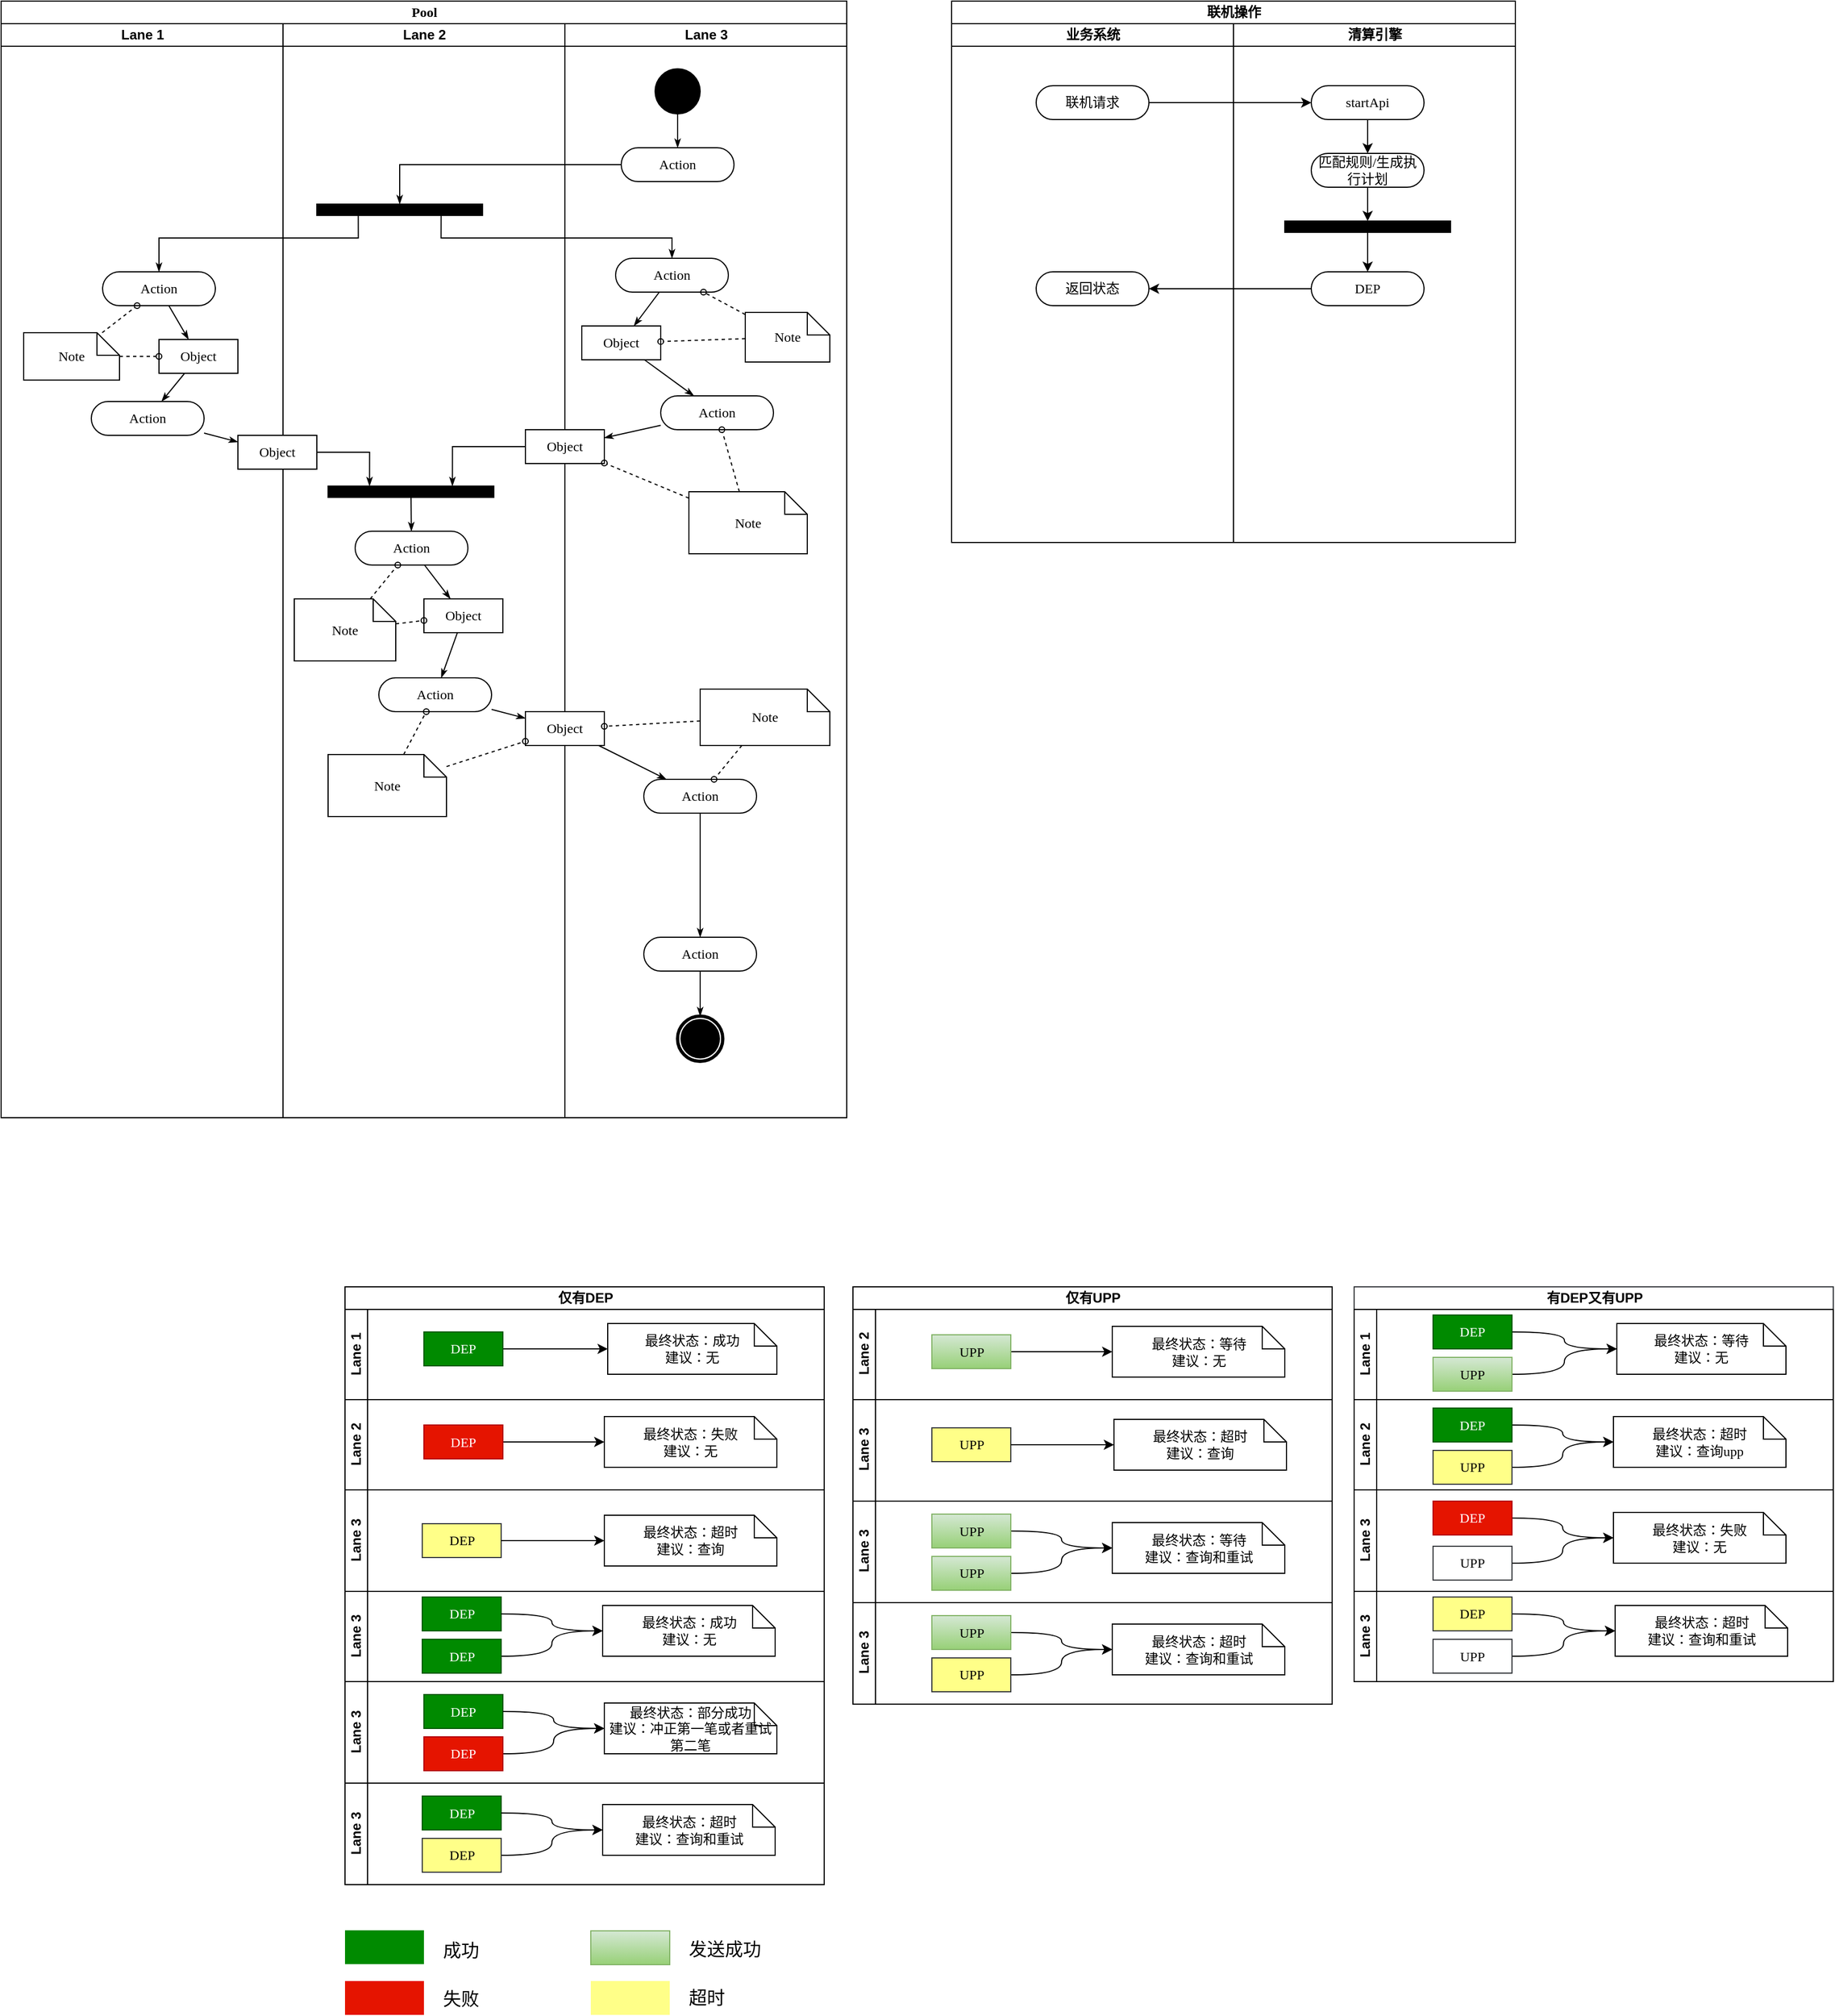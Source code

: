 <mxfile version="10.9.8" type="github"><diagram name="Page-1" id="0783ab3e-0a74-02c8-0abd-f7b4e66b4bec"><mxGraphModel dx="1421" dy="787" grid="1" gridSize="10" guides="1" tooltips="1" connect="1" arrows="1" fold="1" page="1" pageScale="1" pageWidth="850" pageHeight="1100" background="#ffffff" math="0" shadow="0"><root><mxCell id="0"/><mxCell id="1" parent="0"/><mxCell id="1c1d494c118603dd-1" value="Pool" style="swimlane;html=1;childLayout=stackLayout;startSize=20;rounded=0;shadow=0;comic=0;labelBackgroundColor=none;strokeColor=#000000;strokeWidth=1;fillColor=#ffffff;fontFamily=Verdana;fontSize=12;fontColor=#000000;align=center;" parent="1" vertex="1"><mxGeometry x="40" y="20" width="750" height="990" as="geometry"/></mxCell><mxCell id="1c1d494c118603dd-2" value="Lane 1" style="swimlane;html=1;startSize=20;" parent="1c1d494c118603dd-1" vertex="1"><mxGeometry y="20" width="250" height="970" as="geometry"/></mxCell><mxCell id="1c1d494c118603dd-34" style="edgeStyle=none;rounded=0;html=1;labelBackgroundColor=none;startArrow=none;startFill=0;startSize=5;endArrow=classicThin;endFill=1;endSize=5;jettySize=auto;orthogonalLoop=1;strokeColor=#000000;strokeWidth=1;fontFamily=Verdana;fontSize=12;fontColor=#000000;" parent="1c1d494c118603dd-2" source="1c1d494c118603dd-6" target="1c1d494c118603dd-10" edge="1"><mxGeometry relative="1" as="geometry"/></mxCell><mxCell id="1c1d494c118603dd-6" value="Action" style="rounded=1;whiteSpace=wrap;html=1;shadow=0;comic=0;labelBackgroundColor=none;strokeColor=#000000;strokeWidth=1;fillColor=#ffffff;fontFamily=Verdana;fontSize=12;fontColor=#000000;align=center;arcSize=50;" parent="1c1d494c118603dd-2" vertex="1"><mxGeometry x="90" y="220" width="100" height="30" as="geometry"/></mxCell><mxCell id="1c1d494c118603dd-7" value="Action" style="rounded=1;whiteSpace=wrap;html=1;shadow=0;comic=0;labelBackgroundColor=none;strokeColor=#000000;strokeWidth=1;fillColor=#ffffff;fontFamily=Verdana;fontSize=12;fontColor=#000000;align=center;arcSize=50;" parent="1c1d494c118603dd-2" vertex="1"><mxGeometry x="80" y="335" width="100" height="30" as="geometry"/></mxCell><mxCell id="1c1d494c118603dd-35" style="edgeStyle=none;rounded=0;html=1;labelBackgroundColor=none;startArrow=none;startFill=0;startSize=5;endArrow=classicThin;endFill=1;endSize=5;jettySize=auto;orthogonalLoop=1;strokeColor=#000000;strokeWidth=1;fontFamily=Verdana;fontSize=12;fontColor=#000000;" parent="1c1d494c118603dd-2" source="1c1d494c118603dd-10" target="1c1d494c118603dd-7" edge="1"><mxGeometry relative="1" as="geometry"/></mxCell><mxCell id="1c1d494c118603dd-10" value="Object" style="rounded=0;whiteSpace=wrap;html=1;shadow=0;comic=0;labelBackgroundColor=none;strokeColor=#000000;strokeWidth=1;fillColor=#ffffff;fontFamily=Verdana;fontSize=12;fontColor=#000000;align=center;arcSize=50;" parent="1c1d494c118603dd-2" vertex="1"><mxGeometry x="140" y="280" width="70" height="30" as="geometry"/></mxCell><mxCell id="1c1d494c118603dd-46" style="edgeStyle=none;rounded=0;html=1;labelBackgroundColor=none;startArrow=none;startFill=0;startSize=5;endArrow=oval;endFill=0;endSize=5;jettySize=auto;orthogonalLoop=1;strokeColor=#000000;strokeWidth=1;fontFamily=Verdana;fontSize=12;fontColor=#000000;dashed=1;" parent="1c1d494c118603dd-2" source="1c1d494c118603dd-21" target="1c1d494c118603dd-6" edge="1"><mxGeometry relative="1" as="geometry"/></mxCell><mxCell id="1c1d494c118603dd-47" style="edgeStyle=none;rounded=0;html=1;dashed=1;labelBackgroundColor=none;startArrow=none;startFill=0;startSize=5;endArrow=oval;endFill=0;endSize=5;jettySize=auto;orthogonalLoop=1;strokeColor=#000000;strokeWidth=1;fontFamily=Verdana;fontSize=12;fontColor=#000000;" parent="1c1d494c118603dd-2" source="1c1d494c118603dd-21" target="1c1d494c118603dd-10" edge="1"><mxGeometry relative="1" as="geometry"/></mxCell><mxCell id="1c1d494c118603dd-21" value="Note" style="shape=note;whiteSpace=wrap;html=1;rounded=0;shadow=0;comic=0;labelBackgroundColor=none;strokeColor=#000000;strokeWidth=1;fillColor=#ffffff;fontFamily=Verdana;fontSize=12;fontColor=#000000;align=center;size=20;" parent="1c1d494c118603dd-2" vertex="1"><mxGeometry x="20" y="274" width="85" height="42" as="geometry"/></mxCell><mxCell id="1c1d494c118603dd-3" value="Lane 2" style="swimlane;html=1;startSize=20;" parent="1c1d494c118603dd-1" vertex="1"><mxGeometry x="250" y="20" width="250" height="970" as="geometry"/></mxCell><mxCell id="60571a20871a0731-3" value="" style="whiteSpace=wrap;html=1;rounded=0;shadow=0;comic=0;labelBackgroundColor=none;strokeColor=#000000;strokeWidth=1;fillColor=#000000;fontFamily=Verdana;fontSize=12;fontColor=#000000;align=center;rotation=0;" parent="1c1d494c118603dd-3" vertex="1"><mxGeometry x="30" y="160" width="147" height="10" as="geometry"/></mxCell><mxCell id="1c1d494c118603dd-40" style="edgeStyle=none;rounded=0;html=1;labelBackgroundColor=none;startArrow=none;startFill=0;startSize=5;endArrow=classicThin;endFill=1;endSize=5;jettySize=auto;orthogonalLoop=1;strokeColor=#000000;strokeWidth=1;fontFamily=Verdana;fontSize=12;fontColor=#000000;" parent="1c1d494c118603dd-3" source="1c1d494c118603dd-11" target="1c1d494c118603dd-15" edge="1"><mxGeometry relative="1" as="geometry"/></mxCell><mxCell id="1c1d494c118603dd-11" value="Action" style="rounded=1;whiteSpace=wrap;html=1;shadow=0;comic=0;labelBackgroundColor=none;strokeColor=#000000;strokeWidth=1;fillColor=#ffffff;fontFamily=Verdana;fontSize=12;fontColor=#000000;align=center;arcSize=50;" parent="1c1d494c118603dd-3" vertex="1"><mxGeometry x="64" y="450" width="100" height="30" as="geometry"/></mxCell><mxCell id="1c1d494c118603dd-39" style="edgeStyle=none;rounded=0;html=1;labelBackgroundColor=none;startArrow=none;startFill=0;startSize=5;endArrow=classicThin;endFill=1;endSize=5;jettySize=auto;orthogonalLoop=1;strokeColor=#000000;strokeWidth=1;fontFamily=Verdana;fontSize=12;fontColor=#000000;" parent="1c1d494c118603dd-3" source="1c1d494c118603dd-12" target="1c1d494c118603dd-11" edge="1"><mxGeometry relative="1" as="geometry"/></mxCell><mxCell id="1c1d494c118603dd-12" value="" style="whiteSpace=wrap;html=1;rounded=0;shadow=0;comic=0;labelBackgroundColor=none;strokeColor=#000000;strokeWidth=1;fillColor=#000000;fontFamily=Verdana;fontSize=12;fontColor=#000000;align=center;rotation=0;" parent="1c1d494c118603dd-3" vertex="1"><mxGeometry x="40" y="410" width="147" height="10" as="geometry"/></mxCell><mxCell id="1c1d494c118603dd-32" style="edgeStyle=orthogonalEdgeStyle;rounded=0;html=1;entryX=0.25;entryY=0;labelBackgroundColor=none;startArrow=none;startFill=0;startSize=5;endArrow=classicThin;endFill=1;endSize=5;jettySize=auto;orthogonalLoop=1;strokeColor=#000000;strokeWidth=1;fontFamily=Verdana;fontSize=12;fontColor=#000000;" parent="1c1d494c118603dd-3" source="1c1d494c118603dd-14" target="1c1d494c118603dd-12" edge="1"><mxGeometry relative="1" as="geometry"/></mxCell><mxCell id="1c1d494c118603dd-14" value="Object" style="rounded=0;whiteSpace=wrap;html=1;shadow=0;comic=0;labelBackgroundColor=none;strokeColor=#000000;strokeWidth=1;fillColor=#ffffff;fontFamily=Verdana;fontSize=12;fontColor=#000000;align=center;arcSize=50;" parent="1c1d494c118603dd-3" vertex="1"><mxGeometry x="-40" y="365" width="70" height="30" as="geometry"/></mxCell><mxCell id="1c1d494c118603dd-41" style="edgeStyle=none;rounded=0;html=1;labelBackgroundColor=none;startArrow=none;startFill=0;startSize=5;endArrow=classicThin;endFill=1;endSize=5;jettySize=auto;orthogonalLoop=1;strokeColor=#000000;strokeWidth=1;fontFamily=Verdana;fontSize=12;fontColor=#000000;" parent="1c1d494c118603dd-3" source="1c1d494c118603dd-15" target="1c1d494c118603dd-16" edge="1"><mxGeometry relative="1" as="geometry"/></mxCell><mxCell id="1c1d494c118603dd-15" value="Object" style="rounded=0;whiteSpace=wrap;html=1;shadow=0;comic=0;labelBackgroundColor=none;strokeColor=#000000;strokeWidth=1;fillColor=#ffffff;fontFamily=Verdana;fontSize=12;fontColor=#000000;align=center;arcSize=50;" parent="1c1d494c118603dd-3" vertex="1"><mxGeometry x="125" y="510" width="70" height="30" as="geometry"/></mxCell><mxCell id="1c1d494c118603dd-16" value="Action" style="rounded=1;whiteSpace=wrap;html=1;shadow=0;comic=0;labelBackgroundColor=none;strokeColor=#000000;strokeWidth=1;fillColor=#ffffff;fontFamily=Verdana;fontSize=12;fontColor=#000000;align=center;arcSize=50;" parent="1c1d494c118603dd-3" vertex="1"><mxGeometry x="85" y="580" width="100" height="30" as="geometry"/></mxCell><mxCell id="1c1d494c118603dd-52" style="edgeStyle=none;rounded=0;html=1;dashed=1;labelBackgroundColor=none;startArrow=none;startFill=0;startSize=5;endArrow=oval;endFill=0;endSize=5;jettySize=auto;orthogonalLoop=1;strokeColor=#000000;strokeWidth=1;fontFamily=Verdana;fontSize=12;fontColor=#000000;" parent="1c1d494c118603dd-3" source="1c1d494c118603dd-23" target="1c1d494c118603dd-11" edge="1"><mxGeometry relative="1" as="geometry"/></mxCell><mxCell id="1c1d494c118603dd-53" style="edgeStyle=none;rounded=0;html=1;dashed=1;labelBackgroundColor=none;startArrow=none;startFill=0;startSize=5;endArrow=oval;endFill=0;endSize=5;jettySize=auto;orthogonalLoop=1;strokeColor=#000000;strokeWidth=1;fontFamily=Verdana;fontSize=12;fontColor=#000000;" parent="1c1d494c118603dd-3" source="1c1d494c118603dd-23" target="1c1d494c118603dd-15" edge="1"><mxGeometry relative="1" as="geometry"/></mxCell><mxCell id="1c1d494c118603dd-23" value="Note" style="shape=note;whiteSpace=wrap;html=1;rounded=0;shadow=0;comic=0;labelBackgroundColor=none;strokeColor=#000000;strokeWidth=1;fillColor=#ffffff;fontFamily=Verdana;fontSize=12;fontColor=#000000;align=center;size=20;" parent="1c1d494c118603dd-3" vertex="1"><mxGeometry x="10" y="510" width="90" height="55" as="geometry"/></mxCell><mxCell id="1c1d494c118603dd-54" style="edgeStyle=none;rounded=0;html=1;dashed=1;labelBackgroundColor=none;startArrow=none;startFill=0;startSize=5;endArrow=oval;endFill=0;endSize=5;jettySize=auto;orthogonalLoop=1;strokeColor=#000000;strokeWidth=1;fontFamily=Verdana;fontSize=12;fontColor=#000000;" parent="1c1d494c118603dd-3" source="1c1d494c118603dd-24" target="1c1d494c118603dd-16" edge="1"><mxGeometry relative="1" as="geometry"/></mxCell><mxCell id="1c1d494c118603dd-24" value="Note" style="shape=note;whiteSpace=wrap;html=1;rounded=0;shadow=0;comic=0;labelBackgroundColor=none;strokeColor=#000000;strokeWidth=1;fillColor=#ffffff;fontFamily=Verdana;fontSize=12;fontColor=#000000;align=center;size=20;" parent="1c1d494c118603dd-3" vertex="1"><mxGeometry x="40" y="648" width="105" height="55" as="geometry"/></mxCell><mxCell id="1c1d494c118603dd-4" value="Lane 3" style="swimlane;html=1;startSize=20;" parent="1c1d494c118603dd-1" vertex="1"><mxGeometry x="500" y="20" width="250" height="970" as="geometry"/></mxCell><mxCell id="1c1d494c118603dd-27" style="edgeStyle=orthogonalEdgeStyle;rounded=0;html=1;labelBackgroundColor=none;startArrow=none;startFill=0;startSize=5;endArrow=classicThin;endFill=1;endSize=5;jettySize=auto;orthogonalLoop=1;strokeColor=#000000;strokeWidth=1;fontFamily=Verdana;fontSize=12;fontColor=#000000;" parent="1c1d494c118603dd-4" source="60571a20871a0731-4" target="60571a20871a0731-8" edge="1"><mxGeometry relative="1" as="geometry"/></mxCell><mxCell id="60571a20871a0731-4" value="" style="ellipse;whiteSpace=wrap;html=1;rounded=0;shadow=0;comic=0;labelBackgroundColor=none;strokeColor=#000000;strokeWidth=1;fillColor=#000000;fontFamily=Verdana;fontSize=12;fontColor=#000000;align=center;" parent="1c1d494c118603dd-4" vertex="1"><mxGeometry x="80" y="40" width="40" height="40" as="geometry"/></mxCell><mxCell id="60571a20871a0731-8" value="Action" style="rounded=1;whiteSpace=wrap;html=1;shadow=0;comic=0;labelBackgroundColor=none;strokeColor=#000000;strokeWidth=1;fillColor=#ffffff;fontFamily=Verdana;fontSize=12;fontColor=#000000;align=center;arcSize=50;" parent="1c1d494c118603dd-4" vertex="1"><mxGeometry x="50" y="110" width="100" height="30" as="geometry"/></mxCell><mxCell id="1c1d494c118603dd-33" style="rounded=0;html=1;labelBackgroundColor=none;startArrow=none;startFill=0;startSize=5;endArrow=classicThin;endFill=1;endSize=5;jettySize=auto;orthogonalLoop=1;strokeColor=#000000;strokeWidth=1;fontFamily=Verdana;fontSize=12;fontColor=#000000;" parent="1c1d494c118603dd-4" source="1c1d494c118603dd-5" target="1c1d494c118603dd-9" edge="1"><mxGeometry relative="1" as="geometry"/></mxCell><mxCell id="1c1d494c118603dd-5" value="Action" style="rounded=1;whiteSpace=wrap;html=1;shadow=0;comic=0;labelBackgroundColor=none;strokeColor=#000000;strokeWidth=1;fillColor=#ffffff;fontFamily=Verdana;fontSize=12;fontColor=#000000;align=center;arcSize=50;" parent="1c1d494c118603dd-4" vertex="1"><mxGeometry x="45" y="208" width="100" height="30" as="geometry"/></mxCell><mxCell id="1c1d494c118603dd-38" style="edgeStyle=none;rounded=0;html=1;labelBackgroundColor=none;startArrow=none;startFill=0;startSize=5;endArrow=classicThin;endFill=1;endSize=5;jettySize=auto;orthogonalLoop=1;strokeColor=#000000;strokeWidth=1;fontFamily=Verdana;fontSize=12;fontColor=#000000;" parent="1c1d494c118603dd-4" source="1c1d494c118603dd-8" target="1c1d494c118603dd-13" edge="1"><mxGeometry relative="1" as="geometry"/></mxCell><mxCell id="1c1d494c118603dd-8" value="Action" style="rounded=1;whiteSpace=wrap;html=1;shadow=0;comic=0;labelBackgroundColor=none;strokeColor=#000000;strokeWidth=1;fillColor=#ffffff;fontFamily=Verdana;fontSize=12;fontColor=#000000;align=center;arcSize=50;" parent="1c1d494c118603dd-4" vertex="1"><mxGeometry x="85" y="330" width="100" height="30" as="geometry"/></mxCell><mxCell id="1c1d494c118603dd-37" style="edgeStyle=none;rounded=0;html=1;labelBackgroundColor=none;startArrow=none;startFill=0;startSize=5;endArrow=classicThin;endFill=1;endSize=5;jettySize=auto;orthogonalLoop=1;strokeColor=#000000;strokeWidth=1;fontFamily=Verdana;fontSize=12;fontColor=#000000;" parent="1c1d494c118603dd-4" source="1c1d494c118603dd-9" target="1c1d494c118603dd-8" edge="1"><mxGeometry relative="1" as="geometry"/></mxCell><mxCell id="1c1d494c118603dd-9" value="Object" style="rounded=0;whiteSpace=wrap;html=1;shadow=0;comic=0;labelBackgroundColor=none;strokeColor=#000000;strokeWidth=1;fillColor=#ffffff;fontFamily=Verdana;fontSize=12;fontColor=#000000;align=center;arcSize=50;" parent="1c1d494c118603dd-4" vertex="1"><mxGeometry x="15" y="268" width="70" height="30" as="geometry"/></mxCell><mxCell id="1c1d494c118603dd-13" value="Object" style="rounded=0;whiteSpace=wrap;html=1;shadow=0;comic=0;labelBackgroundColor=none;strokeColor=#000000;strokeWidth=1;fillColor=#ffffff;fontFamily=Verdana;fontSize=12;fontColor=#000000;align=center;arcSize=50;" parent="1c1d494c118603dd-4" vertex="1"><mxGeometry x="-35" y="360" width="70" height="30" as="geometry"/></mxCell><mxCell id="1c1d494c118603dd-43" style="edgeStyle=none;rounded=0;html=1;labelBackgroundColor=none;startArrow=none;startFill=0;startSize=5;endArrow=classicThin;endFill=1;endSize=5;jettySize=auto;orthogonalLoop=1;strokeColor=#000000;strokeWidth=1;fontFamily=Verdana;fontSize=12;fontColor=#000000;" parent="1c1d494c118603dd-4" source="1c1d494c118603dd-17" target="1c1d494c118603dd-18" edge="1"><mxGeometry relative="1" as="geometry"/></mxCell><mxCell id="1c1d494c118603dd-17" value="Object" style="rounded=0;whiteSpace=wrap;html=1;shadow=0;comic=0;labelBackgroundColor=none;strokeColor=#000000;strokeWidth=1;fillColor=#ffffff;fontFamily=Verdana;fontSize=12;fontColor=#000000;align=center;arcSize=50;" parent="1c1d494c118603dd-4" vertex="1"><mxGeometry x="-35" y="610" width="70" height="30" as="geometry"/></mxCell><mxCell id="1c1d494c118603dd-44" style="edgeStyle=none;rounded=0;html=1;labelBackgroundColor=none;startArrow=none;startFill=0;startSize=5;endArrow=classicThin;endFill=1;endSize=5;jettySize=auto;orthogonalLoop=1;strokeColor=#000000;strokeWidth=1;fontFamily=Verdana;fontSize=12;fontColor=#000000;" parent="1c1d494c118603dd-4" source="1c1d494c118603dd-18" target="1c1d494c118603dd-19" edge="1"><mxGeometry relative="1" as="geometry"/></mxCell><mxCell id="1c1d494c118603dd-18" value="Action" style="rounded=1;whiteSpace=wrap;html=1;shadow=0;comic=0;labelBackgroundColor=none;strokeColor=#000000;strokeWidth=1;fillColor=#ffffff;fontFamily=Verdana;fontSize=12;fontColor=#000000;align=center;arcSize=50;" parent="1c1d494c118603dd-4" vertex="1"><mxGeometry x="70" y="670" width="100" height="30" as="geometry"/></mxCell><mxCell id="1c1d494c118603dd-45" style="edgeStyle=none;rounded=0;html=1;labelBackgroundColor=none;startArrow=none;startFill=0;startSize=5;endArrow=classicThin;endFill=1;endSize=5;jettySize=auto;orthogonalLoop=1;strokeColor=#000000;strokeWidth=1;fontFamily=Verdana;fontSize=12;fontColor=#000000;" parent="1c1d494c118603dd-4" source="1c1d494c118603dd-19" target="60571a20871a0731-5" edge="1"><mxGeometry relative="1" as="geometry"/></mxCell><mxCell id="1c1d494c118603dd-19" value="Action" style="rounded=1;whiteSpace=wrap;html=1;shadow=0;comic=0;labelBackgroundColor=none;strokeColor=#000000;strokeWidth=1;fillColor=#ffffff;fontFamily=Verdana;fontSize=12;fontColor=#000000;align=center;arcSize=50;" parent="1c1d494c118603dd-4" vertex="1"><mxGeometry x="70" y="810" width="100" height="30" as="geometry"/></mxCell><mxCell id="60571a20871a0731-5" value="" style="shape=mxgraph.bpmn.shape;html=1;verticalLabelPosition=bottom;labelBackgroundColor=#ffffff;verticalAlign=top;perimeter=ellipsePerimeter;outline=end;symbol=terminate;rounded=0;shadow=0;comic=0;strokeColor=#000000;strokeWidth=1;fillColor=#ffffff;fontFamily=Verdana;fontSize=12;fontColor=#000000;align=center;" parent="1c1d494c118603dd-4" vertex="1"><mxGeometry x="100" y="880" width="40" height="40" as="geometry"/></mxCell><mxCell id="1c1d494c118603dd-48" style="edgeStyle=none;rounded=0;html=1;dashed=1;labelBackgroundColor=none;startArrow=none;startFill=0;startSize=5;endArrow=oval;endFill=0;endSize=5;jettySize=auto;orthogonalLoop=1;strokeColor=#000000;strokeWidth=1;fontFamily=Verdana;fontSize=12;fontColor=#000000;" parent="1c1d494c118603dd-4" source="1c1d494c118603dd-20" target="1c1d494c118603dd-5" edge="1"><mxGeometry relative="1" as="geometry"/></mxCell><mxCell id="1c1d494c118603dd-49" style="edgeStyle=none;rounded=0;html=1;dashed=1;labelBackgroundColor=none;startArrow=none;startFill=0;startSize=5;endArrow=oval;endFill=0;endSize=5;jettySize=auto;orthogonalLoop=1;strokeColor=#000000;strokeWidth=1;fontFamily=Verdana;fontSize=12;fontColor=#000000;" parent="1c1d494c118603dd-4" source="1c1d494c118603dd-20" target="1c1d494c118603dd-9" edge="1"><mxGeometry relative="1" as="geometry"/></mxCell><mxCell id="1c1d494c118603dd-20" value="Note" style="shape=note;whiteSpace=wrap;html=1;rounded=0;shadow=0;comic=0;labelBackgroundColor=none;strokeColor=#000000;strokeWidth=1;fillColor=#ffffff;fontFamily=Verdana;fontSize=12;fontColor=#000000;align=center;size=20;" parent="1c1d494c118603dd-4" vertex="1"><mxGeometry x="160" y="256" width="75" height="44" as="geometry"/></mxCell><mxCell id="1c1d494c118603dd-50" style="edgeStyle=none;rounded=0;html=1;dashed=1;labelBackgroundColor=none;startArrow=none;startFill=0;startSize=5;endArrow=oval;endFill=0;endSize=5;jettySize=auto;orthogonalLoop=1;strokeColor=#000000;strokeWidth=1;fontFamily=Verdana;fontSize=12;fontColor=#000000;" parent="1c1d494c118603dd-4" source="1c1d494c118603dd-22" target="1c1d494c118603dd-8" edge="1"><mxGeometry relative="1" as="geometry"/></mxCell><mxCell id="1c1d494c118603dd-51" style="edgeStyle=none;rounded=0;html=1;dashed=1;labelBackgroundColor=none;startArrow=none;startFill=0;startSize=5;endArrow=oval;endFill=0;endSize=5;jettySize=auto;orthogonalLoop=1;strokeColor=#000000;strokeWidth=1;fontFamily=Verdana;fontSize=12;fontColor=#000000;" parent="1c1d494c118603dd-4" source="1c1d494c118603dd-22" target="1c1d494c118603dd-13" edge="1"><mxGeometry relative="1" as="geometry"/></mxCell><mxCell id="1c1d494c118603dd-22" value="Note" style="shape=note;whiteSpace=wrap;html=1;rounded=0;shadow=0;comic=0;labelBackgroundColor=none;strokeColor=#000000;strokeWidth=1;fillColor=#ffffff;fontFamily=Verdana;fontSize=12;fontColor=#000000;align=center;size=20;" parent="1c1d494c118603dd-4" vertex="1"><mxGeometry x="110" y="415" width="105" height="55" as="geometry"/></mxCell><mxCell id="1c1d494c118603dd-56" style="edgeStyle=none;rounded=0;html=1;dashed=1;labelBackgroundColor=none;startArrow=none;startFill=0;startSize=5;endArrow=oval;endFill=0;endSize=5;jettySize=auto;orthogonalLoop=1;strokeColor=#000000;strokeWidth=1;fontFamily=Verdana;fontSize=12;fontColor=#000000;" parent="1c1d494c118603dd-4" source="1c1d494c118603dd-25" target="1c1d494c118603dd-18" edge="1"><mxGeometry relative="1" as="geometry"/></mxCell><mxCell id="1c1d494c118603dd-57" style="edgeStyle=none;rounded=0;html=1;dashed=1;labelBackgroundColor=none;startArrow=none;startFill=0;startSize=5;endArrow=oval;endFill=0;endSize=5;jettySize=auto;orthogonalLoop=1;strokeColor=#000000;strokeWidth=1;fontFamily=Verdana;fontSize=12;fontColor=#000000;" parent="1c1d494c118603dd-4" source="1c1d494c118603dd-25" target="1c1d494c118603dd-17" edge="1"><mxGeometry relative="1" as="geometry"/></mxCell><mxCell id="1c1d494c118603dd-25" value="Note" style="shape=note;whiteSpace=wrap;html=1;rounded=0;shadow=0;comic=0;labelBackgroundColor=none;strokeColor=#000000;strokeWidth=1;fillColor=#ffffff;fontFamily=Verdana;fontSize=12;fontColor=#000000;align=center;size=20;" parent="1c1d494c118603dd-4" vertex="1"><mxGeometry x="120" y="590" width="115" height="50" as="geometry"/></mxCell><mxCell id="1c1d494c118603dd-28" style="edgeStyle=orthogonalEdgeStyle;rounded=0;html=1;entryX=0.5;entryY=0;labelBackgroundColor=none;startArrow=none;startFill=0;startSize=5;endArrow=classicThin;endFill=1;endSize=5;jettySize=auto;orthogonalLoop=1;strokeColor=#000000;strokeWidth=1;fontFamily=Verdana;fontSize=12;fontColor=#000000;" parent="1c1d494c118603dd-1" source="60571a20871a0731-8" target="60571a20871a0731-3" edge="1"><mxGeometry relative="1" as="geometry"><Array as="points"><mxPoint x="354" y="145"/></Array></mxGeometry></mxCell><mxCell id="1c1d494c118603dd-29" style="edgeStyle=orthogonalEdgeStyle;rounded=0;html=1;exitX=0.75;exitY=1;labelBackgroundColor=none;startArrow=none;startFill=0;startSize=5;endArrow=classicThin;endFill=1;endSize=5;jettySize=auto;orthogonalLoop=1;strokeColor=#000000;strokeWidth=1;fontFamily=Verdana;fontSize=12;fontColor=#000000;" parent="1c1d494c118603dd-1" source="60571a20871a0731-3" target="1c1d494c118603dd-5" edge="1"><mxGeometry relative="1" as="geometry"><Array as="points"><mxPoint x="390" y="210"/><mxPoint x="595" y="210"/></Array></mxGeometry></mxCell><mxCell id="1c1d494c118603dd-30" style="edgeStyle=orthogonalEdgeStyle;rounded=0;html=1;exitX=0.25;exitY=1;entryX=0.5;entryY=0;labelBackgroundColor=none;startArrow=none;startFill=0;startSize=5;endArrow=classicThin;endFill=1;endSize=5;jettySize=auto;orthogonalLoop=1;strokeColor=#000000;strokeWidth=1;fontFamily=Verdana;fontSize=12;fontColor=#000000;" parent="1c1d494c118603dd-1" source="60571a20871a0731-3" target="1c1d494c118603dd-6" edge="1"><mxGeometry relative="1" as="geometry"><Array as="points"><mxPoint x="317" y="210"/><mxPoint x="140" y="210"/></Array></mxGeometry></mxCell><mxCell id="1c1d494c118603dd-31" style="edgeStyle=orthogonalEdgeStyle;rounded=0;html=1;entryX=0.75;entryY=0;labelBackgroundColor=none;startArrow=none;startFill=0;startSize=5;endArrow=classicThin;endFill=1;endSize=5;jettySize=auto;orthogonalLoop=1;strokeColor=#000000;strokeWidth=1;fontFamily=Verdana;fontSize=12;fontColor=#000000;" parent="1c1d494c118603dd-1" source="1c1d494c118603dd-13" target="1c1d494c118603dd-12" edge="1"><mxGeometry relative="1" as="geometry"/></mxCell><mxCell id="1c1d494c118603dd-36" style="edgeStyle=none;rounded=0;html=1;labelBackgroundColor=none;startArrow=none;startFill=0;startSize=5;endArrow=classicThin;endFill=1;endSize=5;jettySize=auto;orthogonalLoop=1;strokeColor=#000000;strokeWidth=1;fontFamily=Verdana;fontSize=12;fontColor=#000000;" parent="1c1d494c118603dd-1" source="1c1d494c118603dd-7" target="1c1d494c118603dd-14" edge="1"><mxGeometry relative="1" as="geometry"/></mxCell><mxCell id="1c1d494c118603dd-42" style="edgeStyle=none;rounded=0;html=1;labelBackgroundColor=none;startArrow=none;startFill=0;startSize=5;endArrow=classicThin;endFill=1;endSize=5;jettySize=auto;orthogonalLoop=1;strokeColor=#000000;strokeWidth=1;fontFamily=Verdana;fontSize=12;fontColor=#000000;" parent="1c1d494c118603dd-1" source="1c1d494c118603dd-16" target="1c1d494c118603dd-17" edge="1"><mxGeometry relative="1" as="geometry"/></mxCell><mxCell id="1c1d494c118603dd-55" style="edgeStyle=none;rounded=0;html=1;dashed=1;labelBackgroundColor=none;startArrow=none;startFill=0;startSize=5;endArrow=oval;endFill=0;endSize=5;jettySize=auto;orthogonalLoop=1;strokeColor=#000000;strokeWidth=1;fontFamily=Verdana;fontSize=12;fontColor=#000000;" parent="1c1d494c118603dd-1" source="1c1d494c118603dd-24" target="1c1d494c118603dd-17" edge="1"><mxGeometry relative="1" as="geometry"/></mxCell><mxCell id="Xp84N5VSveZQH5gxmQ9e-115" value="联机操作" style="swimlane;html=1;childLayout=stackLayout;resizeParent=1;resizeParentMax=0;startSize=20;strokeColor=#000000;fillColor=none;fontColor=#000000;align=center;" vertex="1" parent="1"><mxGeometry x="883" y="20" width="500" height="480" as="geometry"/></mxCell><mxCell id="Xp84N5VSveZQH5gxmQ9e-116" value="业务系统" style="swimlane;html=1;startSize=20;" vertex="1" parent="Xp84N5VSveZQH5gxmQ9e-115"><mxGeometry y="20" width="250" height="460" as="geometry"/></mxCell><mxCell id="Xp84N5VSveZQH5gxmQ9e-128" value="联机请求" style="rounded=1;whiteSpace=wrap;html=1;shadow=0;comic=0;labelBackgroundColor=none;strokeColor=#000000;strokeWidth=1;fillColor=#ffffff;fontFamily=Verdana;fontSize=12;fontColor=#000000;align=center;arcSize=50;" vertex="1" parent="Xp84N5VSveZQH5gxmQ9e-116"><mxGeometry x="75" y="55" width="100" height="30" as="geometry"/></mxCell><mxCell id="Xp84N5VSveZQH5gxmQ9e-132" value="返回状态" style="rounded=1;whiteSpace=wrap;html=1;shadow=0;comic=0;labelBackgroundColor=none;strokeColor=#000000;strokeWidth=1;fillColor=#ffffff;fontFamily=Verdana;fontSize=12;fontColor=#000000;align=center;arcSize=50;" vertex="1" parent="Xp84N5VSveZQH5gxmQ9e-116"><mxGeometry x="75" y="220" width="100" height="30" as="geometry"/></mxCell><mxCell id="Xp84N5VSveZQH5gxmQ9e-117" value="清算引擎" style="swimlane;html=1;startSize=20;" vertex="1" parent="Xp84N5VSveZQH5gxmQ9e-115"><mxGeometry x="250" y="20" width="250" height="460" as="geometry"/></mxCell><mxCell id="Xp84N5VSveZQH5gxmQ9e-119" style="edgeStyle=orthogonalEdgeStyle;rounded=0;orthogonalLoop=1;jettySize=auto;html=1;fontColor=#66B2FF;" edge="1" source="Xp84N5VSveZQH5gxmQ9e-120" target="Xp84N5VSveZQH5gxmQ9e-125" parent="Xp84N5VSveZQH5gxmQ9e-117"><mxGeometry relative="1" as="geometry"/></mxCell><mxCell id="Xp84N5VSveZQH5gxmQ9e-120" value="匹配规则/生成执行计划" style="rounded=1;whiteSpace=wrap;html=1;shadow=0;comic=0;labelBackgroundColor=none;strokeColor=#000000;strokeWidth=1;fillColor=#ffffff;fontFamily=Verdana;fontSize=12;fontColor=#000000;align=center;arcSize=50;" vertex="1" parent="Xp84N5VSveZQH5gxmQ9e-117"><mxGeometry x="69" y="115" width="100" height="30" as="geometry"/></mxCell><mxCell id="Xp84N5VSveZQH5gxmQ9e-121" style="edgeStyle=orthogonalEdgeStyle;rounded=0;orthogonalLoop=1;jettySize=auto;html=1;fontColor=#66B2FF;" edge="1" source="Xp84N5VSveZQH5gxmQ9e-122" target="Xp84N5VSveZQH5gxmQ9e-120" parent="Xp84N5VSveZQH5gxmQ9e-117"><mxGeometry relative="1" as="geometry"/></mxCell><mxCell id="Xp84N5VSveZQH5gxmQ9e-122" value="startApi" style="rounded=1;whiteSpace=wrap;html=1;shadow=0;comic=0;labelBackgroundColor=none;strokeColor=#000000;strokeWidth=1;fillColor=#ffffff;fontFamily=Verdana;fontSize=12;fontColor=#000000;align=center;arcSize=50;" vertex="1" parent="Xp84N5VSveZQH5gxmQ9e-117"><mxGeometry x="69" y="55" width="100" height="30" as="geometry"/></mxCell><mxCell id="Xp84N5VSveZQH5gxmQ9e-130" style="edgeStyle=orthogonalEdgeStyle;rounded=0;orthogonalLoop=1;jettySize=auto;html=1;entryX=0.5;entryY=0;entryDx=0;entryDy=0;fontColor=#66B2FF;" edge="1" parent="Xp84N5VSveZQH5gxmQ9e-117" source="Xp84N5VSveZQH5gxmQ9e-125" target="Xp84N5VSveZQH5gxmQ9e-126"><mxGeometry relative="1" as="geometry"/></mxCell><mxCell id="Xp84N5VSveZQH5gxmQ9e-125" value="" style="whiteSpace=wrap;html=1;rounded=0;shadow=0;comic=0;labelBackgroundColor=none;strokeColor=#000000;strokeWidth=1;fillColor=#000000;fontFamily=Verdana;fontSize=12;fontColor=#000000;align=center;rotation=0;" vertex="1" parent="Xp84N5VSveZQH5gxmQ9e-117"><mxGeometry x="45.5" y="175" width="147" height="10" as="geometry"/></mxCell><mxCell id="Xp84N5VSveZQH5gxmQ9e-126" value="DEP" style="rounded=1;whiteSpace=wrap;html=1;shadow=0;comic=0;labelBackgroundColor=none;strokeColor=#000000;strokeWidth=1;fillColor=#ffffff;fontFamily=Verdana;fontSize=12;fontColor=#000000;align=center;arcSize=50;" vertex="1" parent="Xp84N5VSveZQH5gxmQ9e-117"><mxGeometry x="69" y="220" width="100" height="30" as="geometry"/></mxCell><mxCell id="Xp84N5VSveZQH5gxmQ9e-129" style="edgeStyle=orthogonalEdgeStyle;rounded=0;orthogonalLoop=1;jettySize=auto;html=1;fontColor=#66B2FF;" edge="1" parent="Xp84N5VSveZQH5gxmQ9e-115" source="Xp84N5VSveZQH5gxmQ9e-128" target="Xp84N5VSveZQH5gxmQ9e-122"><mxGeometry relative="1" as="geometry"/></mxCell><mxCell id="Xp84N5VSveZQH5gxmQ9e-133" style="edgeStyle=orthogonalEdgeStyle;rounded=0;orthogonalLoop=1;jettySize=auto;html=1;entryX=1;entryY=0.5;entryDx=0;entryDy=0;fontColor=#66B2FF;" edge="1" parent="Xp84N5VSveZQH5gxmQ9e-115" source="Xp84N5VSveZQH5gxmQ9e-126" target="Xp84N5VSveZQH5gxmQ9e-132"><mxGeometry relative="1" as="geometry"/></mxCell><mxCell id="Xp84N5VSveZQH5gxmQ9e-150" value="仅有DEP" style="swimlane;html=1;childLayout=stackLayout;resizeParent=1;resizeParentMax=0;horizontal=1;startSize=20;horizontalStack=0;strokeColor=#000000;fillColor=none;fontColor=#000000;align=center;" vertex="1" parent="1"><mxGeometry x="345" y="1160" width="425" height="530" as="geometry"/></mxCell><mxCell id="Xp84N5VSveZQH5gxmQ9e-151" value="Lane 1" style="swimlane;html=1;startSize=20;horizontal=0;" vertex="1" parent="Xp84N5VSveZQH5gxmQ9e-150"><mxGeometry y="20" width="425" height="80" as="geometry"/></mxCell><mxCell id="Xp84N5VSveZQH5gxmQ9e-155" style="edgeStyle=orthogonalEdgeStyle;curved=1;orthogonalLoop=1;jettySize=auto;html=1;fontColor=#000000;" edge="1" parent="Xp84N5VSveZQH5gxmQ9e-151" source="Xp84N5VSveZQH5gxmQ9e-154" target="1c1d494c118603dd-26"><mxGeometry relative="1" as="geometry"/></mxCell><mxCell id="Xp84N5VSveZQH5gxmQ9e-154" value="DEP" style="rounded=0;whiteSpace=wrap;html=1;shadow=0;comic=0;labelBackgroundColor=none;strokeColor=#005700;strokeWidth=1;fillColor=#008a00;fontFamily=Verdana;fontSize=12;fontColor=#ffffff;align=center;arcSize=50;" vertex="1" parent="Xp84N5VSveZQH5gxmQ9e-151"><mxGeometry x="70" y="20" width="70" height="30" as="geometry"/></mxCell><mxCell id="1c1d494c118603dd-26" value="最终状态：成功&lt;br&gt;建议：无" style="shape=note;whiteSpace=wrap;html=1;rounded=0;shadow=0;comic=0;labelBackgroundColor=none;strokeColor=#000000;strokeWidth=1;fillColor=#ffffff;fontFamily=Verdana;fontSize=12;fontColor=#000000;align=center;size=20;" parent="Xp84N5VSveZQH5gxmQ9e-151" vertex="1"><mxGeometry x="233" y="12.5" width="150" height="45" as="geometry"/></mxCell><mxCell id="Xp84N5VSveZQH5gxmQ9e-152" value="Lane 2" style="swimlane;html=1;startSize=20;horizontal=0;" vertex="1" parent="Xp84N5VSveZQH5gxmQ9e-150"><mxGeometry y="100" width="425" height="80" as="geometry"/></mxCell><mxCell id="Xp84N5VSveZQH5gxmQ9e-161" style="edgeStyle=orthogonalEdgeStyle;curved=1;orthogonalLoop=1;jettySize=auto;html=1;entryX=0;entryY=0.5;entryDx=0;entryDy=0;entryPerimeter=0;fontColor=#000000;" edge="1" parent="Xp84N5VSveZQH5gxmQ9e-152" source="Xp84N5VSveZQH5gxmQ9e-157" target="Xp84N5VSveZQH5gxmQ9e-158"><mxGeometry relative="1" as="geometry"/></mxCell><mxCell id="Xp84N5VSveZQH5gxmQ9e-157" value="DEP" style="rounded=0;whiteSpace=wrap;html=1;shadow=0;comic=0;labelBackgroundColor=none;strokeColor=#B20000;strokeWidth=1;fillColor=#e51400;fontFamily=Verdana;fontSize=12;fontColor=#ffffff;align=center;arcSize=50;" vertex="1" parent="Xp84N5VSveZQH5gxmQ9e-152"><mxGeometry x="70" y="22.5" width="70" height="30" as="geometry"/></mxCell><mxCell id="Xp84N5VSveZQH5gxmQ9e-158" value="最终状态：失败&lt;br&gt;建议：无" style="shape=note;whiteSpace=wrap;html=1;rounded=0;shadow=0;comic=0;labelBackgroundColor=none;strokeColor=#000000;strokeWidth=1;fillColor=#ffffff;fontFamily=Verdana;fontSize=12;fontColor=#000000;align=center;size=20;" vertex="1" parent="Xp84N5VSveZQH5gxmQ9e-152"><mxGeometry x="230" y="15" width="153" height="45" as="geometry"/></mxCell><mxCell id="Xp84N5VSveZQH5gxmQ9e-153" value="Lane 3" style="swimlane;html=1;startSize=20;horizontal=0;" vertex="1" parent="Xp84N5VSveZQH5gxmQ9e-150"><mxGeometry y="180" width="425" height="90" as="geometry"/></mxCell><mxCell id="Xp84N5VSveZQH5gxmQ9e-167" value="DEP" style="rounded=0;whiteSpace=wrap;html=1;shadow=0;comic=0;labelBackgroundColor=none;strokeColor=#36393d;strokeWidth=1;fillColor=#ffff88;fontFamily=Verdana;fontSize=12;align=center;arcSize=50;" vertex="1" parent="Xp84N5VSveZQH5gxmQ9e-153"><mxGeometry x="68.5" y="30" width="70" height="30" as="geometry"/></mxCell><mxCell id="Xp84N5VSveZQH5gxmQ9e-168" value="最终状态：超时&lt;br&gt;建议：查询" style="shape=note;whiteSpace=wrap;html=1;rounded=0;shadow=0;comic=0;labelBackgroundColor=none;strokeColor=#000000;strokeWidth=1;fillColor=#ffffff;fontFamily=Verdana;fontSize=12;fontColor=#000000;align=center;size=20;" vertex="1" parent="Xp84N5VSveZQH5gxmQ9e-153"><mxGeometry x="230" y="22.5" width="153" height="45" as="geometry"/></mxCell><mxCell id="Xp84N5VSveZQH5gxmQ9e-166" style="edgeStyle=orthogonalEdgeStyle;curved=1;orthogonalLoop=1;jettySize=auto;html=1;entryX=0;entryY=0.5;entryDx=0;entryDy=0;entryPerimeter=0;fontColor=#000000;" edge="1" parent="Xp84N5VSveZQH5gxmQ9e-153" source="Xp84N5VSveZQH5gxmQ9e-167" target="Xp84N5VSveZQH5gxmQ9e-168"><mxGeometry relative="1" as="geometry"/></mxCell><mxCell id="Xp84N5VSveZQH5gxmQ9e-165" value="Lane 3" style="swimlane;html=1;startSize=20;horizontal=0;" vertex="1" parent="Xp84N5VSveZQH5gxmQ9e-150"><mxGeometry y="270" width="425" height="80" as="geometry"/></mxCell><mxCell id="Xp84N5VSveZQH5gxmQ9e-306" value="DEP" style="rounded=0;whiteSpace=wrap;html=1;shadow=0;comic=0;labelBackgroundColor=none;strokeColor=#005700;strokeWidth=1;fillColor=#008a00;fontFamily=Verdana;fontSize=12;align=center;arcSize=50;fontColor=#ffffff;" vertex="1" parent="Xp84N5VSveZQH5gxmQ9e-165"><mxGeometry x="68.5" y="5" width="70" height="30" as="geometry"/></mxCell><mxCell id="Xp84N5VSveZQH5gxmQ9e-307" value="最终状态：成功&lt;br&gt;建议：无" style="shape=note;whiteSpace=wrap;html=1;rounded=0;shadow=0;comic=0;labelBackgroundColor=none;strokeColor=#000000;strokeWidth=1;fillColor=#ffffff;fontFamily=Verdana;fontSize=12;fontColor=#000000;align=center;size=20;" vertex="1" parent="Xp84N5VSveZQH5gxmQ9e-165"><mxGeometry x="228.5" y="12.5" width="153" height="45" as="geometry"/></mxCell><mxCell id="Xp84N5VSveZQH5gxmQ9e-305" style="edgeStyle=orthogonalEdgeStyle;curved=1;orthogonalLoop=1;jettySize=auto;html=1;entryX=0;entryY=0.5;entryDx=0;entryDy=0;entryPerimeter=0;fontColor=#000000;" edge="1" parent="Xp84N5VSveZQH5gxmQ9e-165" source="Xp84N5VSveZQH5gxmQ9e-306" target="Xp84N5VSveZQH5gxmQ9e-307"><mxGeometry relative="1" as="geometry"/></mxCell><mxCell id="Xp84N5VSveZQH5gxmQ9e-308" style="edgeStyle=orthogonalEdgeStyle;curved=1;orthogonalLoop=1;jettySize=auto;html=1;fontColor=#000000;" edge="1" parent="Xp84N5VSveZQH5gxmQ9e-165" source="Xp84N5VSveZQH5gxmQ9e-309" target="Xp84N5VSveZQH5gxmQ9e-307"><mxGeometry relative="1" as="geometry"/></mxCell><mxCell id="Xp84N5VSveZQH5gxmQ9e-309" value="DEP" style="rounded=0;whiteSpace=wrap;html=1;shadow=0;comic=0;labelBackgroundColor=none;strokeColor=#005700;strokeWidth=1;fillColor=#008a00;fontFamily=Verdana;fontSize=12;align=center;arcSize=50;fontColor=#ffffff;" vertex="1" parent="Xp84N5VSveZQH5gxmQ9e-165"><mxGeometry x="68.5" y="42.5" width="70" height="30" as="geometry"/></mxCell><mxCell id="Xp84N5VSveZQH5gxmQ9e-171" value="Lane 3" style="swimlane;html=1;startSize=20;horizontal=0;" vertex="1" parent="Xp84N5VSveZQH5gxmQ9e-150"><mxGeometry y="350" width="425" height="90" as="geometry"/></mxCell><mxCell id="Xp84N5VSveZQH5gxmQ9e-156" value="DEP" style="rounded=0;whiteSpace=wrap;html=1;shadow=0;comic=0;labelBackgroundColor=none;strokeColor=#005700;strokeWidth=1;fillColor=#008a00;fontFamily=Verdana;fontSize=12;fontColor=#ffffff;align=center;arcSize=50;" vertex="1" parent="Xp84N5VSveZQH5gxmQ9e-171"><mxGeometry x="70" y="11.5" width="70" height="30" as="geometry"/></mxCell><mxCell id="Xp84N5VSveZQH5gxmQ9e-160" value="最终状态：部分成功&lt;br&gt;建议：冲正第一笔或者重试第二笔" style="shape=note;whiteSpace=wrap;html=1;rounded=0;shadow=0;comic=0;labelBackgroundColor=none;strokeColor=#000000;strokeWidth=1;fillColor=#ffffff;fontFamily=Verdana;fontSize=12;fontColor=#000000;align=center;size=20;" vertex="1" parent="Xp84N5VSveZQH5gxmQ9e-171"><mxGeometry x="230" y="19" width="153" height="45" as="geometry"/></mxCell><mxCell id="Xp84N5VSveZQH5gxmQ9e-163" style="edgeStyle=orthogonalEdgeStyle;curved=1;orthogonalLoop=1;jettySize=auto;html=1;entryX=0;entryY=0.5;entryDx=0;entryDy=0;entryPerimeter=0;fontColor=#000000;" edge="1" parent="Xp84N5VSveZQH5gxmQ9e-171" source="Xp84N5VSveZQH5gxmQ9e-156" target="Xp84N5VSveZQH5gxmQ9e-160"><mxGeometry relative="1" as="geometry"/></mxCell><mxCell id="Xp84N5VSveZQH5gxmQ9e-164" style="edgeStyle=orthogonalEdgeStyle;curved=1;orthogonalLoop=1;jettySize=auto;html=1;fontColor=#000000;" edge="1" parent="Xp84N5VSveZQH5gxmQ9e-171" source="Xp84N5VSveZQH5gxmQ9e-162" target="Xp84N5VSveZQH5gxmQ9e-160"><mxGeometry relative="1" as="geometry"/></mxCell><mxCell id="Xp84N5VSveZQH5gxmQ9e-162" value="DEP" style="rounded=0;whiteSpace=wrap;html=1;shadow=0;comic=0;labelBackgroundColor=none;strokeColor=#B20000;strokeWidth=1;fillColor=#e51400;fontFamily=Verdana;fontSize=12;fontColor=#ffffff;align=center;arcSize=50;" vertex="1" parent="Xp84N5VSveZQH5gxmQ9e-171"><mxGeometry x="70" y="49" width="70" height="30" as="geometry"/></mxCell><mxCell id="Xp84N5VSveZQH5gxmQ9e-304" value="Lane 3" style="swimlane;html=1;startSize=20;horizontal=0;" vertex="1" parent="Xp84N5VSveZQH5gxmQ9e-150"><mxGeometry y="440" width="425" height="90" as="geometry"/></mxCell><mxCell id="Xp84N5VSveZQH5gxmQ9e-173" value="DEP" style="rounded=0;whiteSpace=wrap;html=1;shadow=0;comic=0;labelBackgroundColor=none;strokeColor=#005700;strokeWidth=1;fillColor=#008a00;fontFamily=Verdana;fontSize=12;align=center;arcSize=50;fontColor=#ffffff;" vertex="1" parent="Xp84N5VSveZQH5gxmQ9e-304"><mxGeometry x="68.5" y="11.5" width="70" height="30" as="geometry"/></mxCell><mxCell id="Xp84N5VSveZQH5gxmQ9e-174" value="最终状态：超时&lt;br&gt;建议：查询和重试" style="shape=note;whiteSpace=wrap;html=1;rounded=0;shadow=0;comic=0;labelBackgroundColor=none;strokeColor=#000000;strokeWidth=1;fillColor=#ffffff;fontFamily=Verdana;fontSize=12;fontColor=#000000;align=center;size=20;" vertex="1" parent="Xp84N5VSveZQH5gxmQ9e-304"><mxGeometry x="228.5" y="19" width="153" height="45" as="geometry"/></mxCell><mxCell id="Xp84N5VSveZQH5gxmQ9e-172" style="edgeStyle=orthogonalEdgeStyle;curved=1;orthogonalLoop=1;jettySize=auto;html=1;entryX=0;entryY=0.5;entryDx=0;entryDy=0;entryPerimeter=0;fontColor=#000000;" edge="1" parent="Xp84N5VSveZQH5gxmQ9e-304" source="Xp84N5VSveZQH5gxmQ9e-173" target="Xp84N5VSveZQH5gxmQ9e-174"><mxGeometry relative="1" as="geometry"/></mxCell><mxCell id="Xp84N5VSveZQH5gxmQ9e-176" style="edgeStyle=orthogonalEdgeStyle;curved=1;orthogonalLoop=1;jettySize=auto;html=1;fontColor=#000000;" edge="1" parent="Xp84N5VSveZQH5gxmQ9e-304" source="Xp84N5VSveZQH5gxmQ9e-175" target="Xp84N5VSveZQH5gxmQ9e-174"><mxGeometry relative="1" as="geometry"/></mxCell><mxCell id="Xp84N5VSveZQH5gxmQ9e-175" value="DEP" style="rounded=0;whiteSpace=wrap;html=1;shadow=0;comic=0;labelBackgroundColor=none;strokeColor=#36393d;strokeWidth=1;fillColor=#ffff88;fontFamily=Verdana;fontSize=12;align=center;arcSize=50;" vertex="1" parent="Xp84N5VSveZQH5gxmQ9e-304"><mxGeometry x="68.5" y="49" width="70" height="30" as="geometry"/></mxCell><mxCell id="Xp84N5VSveZQH5gxmQ9e-208" value="仅有UPP" style="swimlane;html=1;childLayout=stackLayout;resizeParent=1;resizeParentMax=0;horizontal=1;startSize=20;horizontalStack=0;strokeColor=#000000;fillColor=none;fontColor=#000000;align=center;" vertex="1" parent="1"><mxGeometry x="795.5" y="1160" width="425" height="370" as="geometry"/></mxCell><mxCell id="Xp84N5VSveZQH5gxmQ9e-213" value="Lane 2" style="swimlane;html=1;startSize=20;horizontal=0;" vertex="1" parent="Xp84N5VSveZQH5gxmQ9e-208"><mxGeometry y="20" width="425" height="80" as="geometry"/></mxCell><mxCell id="Xp84N5VSveZQH5gxmQ9e-214" style="edgeStyle=orthogonalEdgeStyle;curved=1;orthogonalLoop=1;jettySize=auto;html=1;entryX=0;entryY=0.5;entryDx=0;entryDy=0;entryPerimeter=0;fontColor=#000000;" edge="1" parent="Xp84N5VSveZQH5gxmQ9e-213" source="Xp84N5VSveZQH5gxmQ9e-215" target="Xp84N5VSveZQH5gxmQ9e-216"><mxGeometry relative="1" as="geometry"/></mxCell><mxCell id="Xp84N5VSveZQH5gxmQ9e-215" value="UPP" style="rounded=0;whiteSpace=wrap;html=1;shadow=0;comic=0;labelBackgroundColor=none;strokeColor=#82b366;strokeWidth=1;fillColor=#d5e8d4;fontFamily=Verdana;fontSize=12;align=center;arcSize=50;gradientColor=#97d077;" vertex="1" parent="Xp84N5VSveZQH5gxmQ9e-213"><mxGeometry x="70" y="22.5" width="70" height="30" as="geometry"/></mxCell><mxCell id="Xp84N5VSveZQH5gxmQ9e-216" value="最终状态：等待&lt;br&gt;建议：无" style="shape=note;whiteSpace=wrap;html=1;rounded=0;shadow=0;comic=0;labelBackgroundColor=none;strokeColor=#000000;strokeWidth=1;fillColor=#ffffff;fontFamily=Verdana;fontSize=12;fontColor=#000000;align=center;size=20;" vertex="1" parent="Xp84N5VSveZQH5gxmQ9e-213"><mxGeometry x="230" y="15" width="153" height="45" as="geometry"/></mxCell><mxCell id="Xp84N5VSveZQH5gxmQ9e-217" value="Lane 3" style="swimlane;html=1;startSize=20;horizontal=0;" vertex="1" parent="Xp84N5VSveZQH5gxmQ9e-208"><mxGeometry y="100" width="425" height="90" as="geometry"/></mxCell><mxCell id="Xp84N5VSveZQH5gxmQ9e-225" value="UPP" style="rounded=0;whiteSpace=wrap;html=1;shadow=0;comic=0;labelBackgroundColor=none;strokeColor=#36393d;strokeWidth=1;fillColor=#ffff88;fontFamily=Verdana;fontSize=12;align=center;arcSize=50;" vertex="1" parent="Xp84N5VSveZQH5gxmQ9e-217"><mxGeometry x="70" y="25" width="70" height="30" as="geometry"/></mxCell><mxCell id="Xp84N5VSveZQH5gxmQ9e-226" value="最终状态：超时&lt;br&gt;建议：查询" style="shape=note;whiteSpace=wrap;html=1;rounded=0;shadow=0;comic=0;labelBackgroundColor=none;strokeColor=#000000;strokeWidth=1;fillColor=#ffffff;fontFamily=Verdana;fontSize=12;fontColor=#000000;align=center;size=20;" vertex="1" parent="Xp84N5VSveZQH5gxmQ9e-217"><mxGeometry x="231.5" y="17.5" width="153" height="45" as="geometry"/></mxCell><mxCell id="Xp84N5VSveZQH5gxmQ9e-224" style="edgeStyle=orthogonalEdgeStyle;curved=1;orthogonalLoop=1;jettySize=auto;html=1;entryX=0;entryY=0.5;entryDx=0;entryDy=0;entryPerimeter=0;fontColor=#000000;" edge="1" parent="Xp84N5VSveZQH5gxmQ9e-217" source="Xp84N5VSveZQH5gxmQ9e-225" target="Xp84N5VSveZQH5gxmQ9e-226"><mxGeometry relative="1" as="geometry"/></mxCell><mxCell id="Xp84N5VSveZQH5gxmQ9e-227" value="Lane 3" style="swimlane;html=1;startSize=20;horizontal=0;" vertex="1" parent="Xp84N5VSveZQH5gxmQ9e-208"><mxGeometry y="190" width="425" height="90" as="geometry"/></mxCell><mxCell id="Xp84N5VSveZQH5gxmQ9e-228" style="edgeStyle=orthogonalEdgeStyle;curved=1;orthogonalLoop=1;jettySize=auto;html=1;entryX=0;entryY=0.5;entryDx=0;entryDy=0;entryPerimeter=0;fontColor=#000000;" edge="1" parent="Xp84N5VSveZQH5gxmQ9e-227" source="Xp84N5VSveZQH5gxmQ9e-229" target="Xp84N5VSveZQH5gxmQ9e-230"><mxGeometry relative="1" as="geometry"/></mxCell><mxCell id="Xp84N5VSveZQH5gxmQ9e-229" value="UPP" style="rounded=0;whiteSpace=wrap;html=1;shadow=0;comic=0;labelBackgroundColor=none;strokeColor=#82b366;strokeWidth=1;fillColor=#d5e8d4;fontFamily=Verdana;fontSize=12;align=center;arcSize=50;gradientColor=#97d077;" vertex="1" parent="Xp84N5VSveZQH5gxmQ9e-227"><mxGeometry x="70" y="11.5" width="70" height="30" as="geometry"/></mxCell><mxCell id="Xp84N5VSveZQH5gxmQ9e-230" value="最终状态：等待&lt;br&gt;建议：查询和重试" style="shape=note;whiteSpace=wrap;html=1;rounded=0;shadow=0;comic=0;labelBackgroundColor=none;strokeColor=#000000;strokeWidth=1;fillColor=#ffffff;fontFamily=Verdana;fontSize=12;fontColor=#000000;align=center;size=20;" vertex="1" parent="Xp84N5VSveZQH5gxmQ9e-227"><mxGeometry x="230" y="19" width="153" height="45" as="geometry"/></mxCell><mxCell id="Xp84N5VSveZQH5gxmQ9e-231" style="edgeStyle=orthogonalEdgeStyle;curved=1;orthogonalLoop=1;jettySize=auto;html=1;fontColor=#000000;" edge="1" parent="Xp84N5VSveZQH5gxmQ9e-227" source="Xp84N5VSveZQH5gxmQ9e-232" target="Xp84N5VSveZQH5gxmQ9e-230"><mxGeometry relative="1" as="geometry"/></mxCell><mxCell id="Xp84N5VSveZQH5gxmQ9e-232" value="UPP" style="rounded=0;whiteSpace=wrap;html=1;shadow=0;comic=0;labelBackgroundColor=none;strokeColor=#82b366;strokeWidth=1;fillColor=#d5e8d4;fontFamily=Verdana;fontSize=12;align=center;arcSize=50;gradientColor=#97d077;" vertex="1" parent="Xp84N5VSveZQH5gxmQ9e-227"><mxGeometry x="70" y="49" width="70" height="30" as="geometry"/></mxCell><mxCell id="Xp84N5VSveZQH5gxmQ9e-310" value="Lane 3" style="swimlane;html=1;startSize=20;horizontal=0;" vertex="1" parent="Xp84N5VSveZQH5gxmQ9e-208"><mxGeometry y="280" width="425" height="90" as="geometry"/></mxCell><mxCell id="Xp84N5VSveZQH5gxmQ9e-311" style="edgeStyle=orthogonalEdgeStyle;curved=1;orthogonalLoop=1;jettySize=auto;html=1;entryX=0;entryY=0.5;entryDx=0;entryDy=0;entryPerimeter=0;fontColor=#000000;" edge="1" parent="Xp84N5VSveZQH5gxmQ9e-310" source="Xp84N5VSveZQH5gxmQ9e-312" target="Xp84N5VSveZQH5gxmQ9e-313"><mxGeometry relative="1" as="geometry"/></mxCell><mxCell id="Xp84N5VSveZQH5gxmQ9e-312" value="UPP" style="rounded=0;whiteSpace=wrap;html=1;shadow=0;comic=0;labelBackgroundColor=none;strokeColor=#82b366;strokeWidth=1;fillColor=#d5e8d4;fontFamily=Verdana;fontSize=12;align=center;arcSize=50;gradientColor=#97d077;" vertex="1" parent="Xp84N5VSveZQH5gxmQ9e-310"><mxGeometry x="70" y="11.5" width="70" height="30" as="geometry"/></mxCell><mxCell id="Xp84N5VSveZQH5gxmQ9e-313" value="最终状态：超时&lt;br&gt;建议：查询和重试" style="shape=note;whiteSpace=wrap;html=1;rounded=0;shadow=0;comic=0;labelBackgroundColor=none;strokeColor=#000000;strokeWidth=1;fillColor=#ffffff;fontFamily=Verdana;fontSize=12;fontColor=#000000;align=center;size=20;" vertex="1" parent="Xp84N5VSveZQH5gxmQ9e-310"><mxGeometry x="230" y="19" width="153" height="45" as="geometry"/></mxCell><mxCell id="Xp84N5VSveZQH5gxmQ9e-314" style="edgeStyle=orthogonalEdgeStyle;curved=1;orthogonalLoop=1;jettySize=auto;html=1;fontColor=#000000;" edge="1" parent="Xp84N5VSveZQH5gxmQ9e-310" source="Xp84N5VSveZQH5gxmQ9e-315" target="Xp84N5VSveZQH5gxmQ9e-313"><mxGeometry relative="1" as="geometry"/></mxCell><mxCell id="Xp84N5VSveZQH5gxmQ9e-315" value="UPP" style="rounded=0;whiteSpace=wrap;html=1;shadow=0;comic=0;labelBackgroundColor=none;strokeColor=#36393d;strokeWidth=1;fillColor=#ffff88;fontFamily=Verdana;fontSize=12;align=center;arcSize=50;" vertex="1" parent="Xp84N5VSveZQH5gxmQ9e-310"><mxGeometry x="70" y="49" width="70" height="30" as="geometry"/></mxCell><mxCell id="Xp84N5VSveZQH5gxmQ9e-237" value="有DEP又有UPP" style="swimlane;html=1;childLayout=stackLayout;resizeParent=1;resizeParentMax=0;horizontal=1;startSize=20;horizontalStack=0;strokeColor=#36393d;fillColor=none;align=center;" vertex="1" parent="1"><mxGeometry x="1240" y="1160" width="425" height="350" as="geometry"/></mxCell><mxCell id="Xp84N5VSveZQH5gxmQ9e-238" value="Lane 1" style="swimlane;html=1;startSize=20;horizontal=0;" vertex="1" parent="Xp84N5VSveZQH5gxmQ9e-237"><mxGeometry y="20" width="425" height="80" as="geometry"/></mxCell><mxCell id="Xp84N5VSveZQH5gxmQ9e-239" style="edgeStyle=orthogonalEdgeStyle;curved=1;orthogonalLoop=1;jettySize=auto;html=1;fontColor=#000000;" edge="1" parent="Xp84N5VSveZQH5gxmQ9e-238" source="Xp84N5VSveZQH5gxmQ9e-240" target="Xp84N5VSveZQH5gxmQ9e-241"><mxGeometry relative="1" as="geometry"/></mxCell><mxCell id="Xp84N5VSveZQH5gxmQ9e-240" value="DEP" style="rounded=0;whiteSpace=wrap;html=1;shadow=0;comic=0;labelBackgroundColor=none;strokeColor=#005700;strokeWidth=1;fillColor=#008a00;fontFamily=Verdana;fontSize=12;fontColor=#ffffff;align=center;arcSize=50;" vertex="1" parent="Xp84N5VSveZQH5gxmQ9e-238"><mxGeometry x="70" y="5" width="70" height="30" as="geometry"/></mxCell><mxCell id="Xp84N5VSveZQH5gxmQ9e-241" value="最终状态：等待&lt;br&gt;建议：无" style="shape=note;whiteSpace=wrap;html=1;rounded=0;shadow=0;comic=0;labelBackgroundColor=none;strokeColor=#000000;strokeWidth=1;fillColor=#ffffff;fontFamily=Verdana;fontSize=12;fontColor=#000000;align=center;size=20;" vertex="1" parent="Xp84N5VSveZQH5gxmQ9e-238"><mxGeometry x="233" y="12.5" width="150" height="45" as="geometry"/></mxCell><mxCell id="Xp84N5VSveZQH5gxmQ9e-262" style="edgeStyle=orthogonalEdgeStyle;curved=1;orthogonalLoop=1;jettySize=auto;html=1;fontColor=#000000;" edge="1" parent="Xp84N5VSveZQH5gxmQ9e-238" source="Xp84N5VSveZQH5gxmQ9e-244" target="Xp84N5VSveZQH5gxmQ9e-241"><mxGeometry relative="1" as="geometry"/></mxCell><mxCell id="Xp84N5VSveZQH5gxmQ9e-244" value="UPP" style="rounded=0;whiteSpace=wrap;html=1;shadow=0;comic=0;labelBackgroundColor=none;strokeColor=#82b366;strokeWidth=1;fillColor=#d5e8d4;fontFamily=Verdana;fontSize=12;align=center;arcSize=50;gradientColor=#97d077;" vertex="1" parent="Xp84N5VSveZQH5gxmQ9e-238"><mxGeometry x="70" y="42.5" width="70" height="30" as="geometry"/></mxCell><mxCell id="Xp84N5VSveZQH5gxmQ9e-242" value="Lane 2" style="swimlane;html=1;startSize=20;horizontal=0;" vertex="1" parent="Xp84N5VSveZQH5gxmQ9e-237"><mxGeometry y="100" width="425" height="80" as="geometry"/></mxCell><mxCell id="Xp84N5VSveZQH5gxmQ9e-245" value="最终状态：超时&lt;br&gt;建议：查询upp" style="shape=note;whiteSpace=wrap;html=1;rounded=0;shadow=0;comic=0;labelBackgroundColor=none;strokeColor=#000000;strokeWidth=1;fillColor=#ffffff;fontFamily=Verdana;fontSize=12;fontColor=#000000;align=center;size=20;" vertex="1" parent="Xp84N5VSveZQH5gxmQ9e-242"><mxGeometry x="230" y="15" width="153" height="45" as="geometry"/></mxCell><mxCell id="Xp84N5VSveZQH5gxmQ9e-263" style="edgeStyle=orthogonalEdgeStyle;curved=1;orthogonalLoop=1;jettySize=auto;html=1;fontColor=#000000;" edge="1" parent="Xp84N5VSveZQH5gxmQ9e-242" source="Xp84N5VSveZQH5gxmQ9e-248" target="Xp84N5VSveZQH5gxmQ9e-245"><mxGeometry relative="1" as="geometry"/></mxCell><mxCell id="Xp84N5VSveZQH5gxmQ9e-248" value="DEP" style="rounded=0;whiteSpace=wrap;html=1;shadow=0;comic=0;labelBackgroundColor=none;strokeColor=#005700;strokeWidth=1;fillColor=#008a00;fontFamily=Verdana;fontSize=12;fontColor=#ffffff;align=center;arcSize=50;" vertex="1" parent="Xp84N5VSveZQH5gxmQ9e-242"><mxGeometry x="70" y="7.5" width="70" height="30" as="geometry"/></mxCell><mxCell id="Xp84N5VSveZQH5gxmQ9e-264" style="edgeStyle=orthogonalEdgeStyle;curved=1;orthogonalLoop=1;jettySize=auto;html=1;fontColor=#000000;" edge="1" parent="Xp84N5VSveZQH5gxmQ9e-242" source="Xp84N5VSveZQH5gxmQ9e-251" target="Xp84N5VSveZQH5gxmQ9e-245"><mxGeometry relative="1" as="geometry"/></mxCell><mxCell id="Xp84N5VSveZQH5gxmQ9e-251" value="UPP" style="rounded=0;whiteSpace=wrap;html=1;shadow=0;comic=0;labelBackgroundColor=none;strokeColor=#36393d;strokeWidth=1;fillColor=#ffff88;fontFamily=Verdana;fontSize=12;align=center;arcSize=50;" vertex="1" parent="Xp84N5VSveZQH5gxmQ9e-242"><mxGeometry x="70" y="45" width="70" height="30" as="geometry"/></mxCell><mxCell id="Xp84N5VSveZQH5gxmQ9e-246" value="Lane 3" style="swimlane;html=1;startSize=20;horizontal=0;" vertex="1" parent="Xp84N5VSveZQH5gxmQ9e-237"><mxGeometry y="180" width="425" height="90" as="geometry"/></mxCell><mxCell id="Xp84N5VSveZQH5gxmQ9e-249" value="最终状态：失败&lt;br&gt;建议：无" style="shape=note;whiteSpace=wrap;html=1;rounded=0;shadow=0;comic=0;labelBackgroundColor=none;strokeColor=#000000;strokeWidth=1;fillColor=#ffffff;fontFamily=Verdana;fontSize=12;fontColor=#000000;align=center;size=20;" vertex="1" parent="Xp84N5VSveZQH5gxmQ9e-246"><mxGeometry x="230" y="20" width="153" height="45" as="geometry"/></mxCell><mxCell id="Xp84N5VSveZQH5gxmQ9e-267" style="edgeStyle=orthogonalEdgeStyle;curved=1;orthogonalLoop=1;jettySize=auto;html=1;entryX=0;entryY=0.5;entryDx=0;entryDy=0;entryPerimeter=0;fontColor=#000000;" edge="1" parent="Xp84N5VSveZQH5gxmQ9e-246" source="Xp84N5VSveZQH5gxmQ9e-265" target="Xp84N5VSveZQH5gxmQ9e-249"><mxGeometry relative="1" as="geometry"/></mxCell><mxCell id="Xp84N5VSveZQH5gxmQ9e-265" value="DEP" style="rounded=0;whiteSpace=wrap;html=1;shadow=0;comic=0;labelBackgroundColor=none;strokeColor=#B20000;strokeWidth=1;fillColor=#e51400;fontFamily=Verdana;fontSize=12;fontColor=#ffffff;align=center;arcSize=50;" vertex="1" parent="Xp84N5VSveZQH5gxmQ9e-246"><mxGeometry x="70" y="10" width="70" height="30" as="geometry"/></mxCell><mxCell id="Xp84N5VSveZQH5gxmQ9e-268" style="edgeStyle=orthogonalEdgeStyle;curved=1;orthogonalLoop=1;jettySize=auto;html=1;entryX=0;entryY=0.5;entryDx=0;entryDy=0;entryPerimeter=0;fontColor=#000000;" edge="1" parent="Xp84N5VSveZQH5gxmQ9e-246" source="Xp84N5VSveZQH5gxmQ9e-266" target="Xp84N5VSveZQH5gxmQ9e-249"><mxGeometry relative="1" as="geometry"/></mxCell><mxCell id="Xp84N5VSveZQH5gxmQ9e-266" value="UPP" style="rounded=0;whiteSpace=wrap;html=1;shadow=0;comic=0;labelBackgroundColor=none;strokeColor=#36393d;strokeWidth=1;fillColor=none;fontFamily=Verdana;fontSize=12;align=center;arcSize=50;" vertex="1" parent="Xp84N5VSveZQH5gxmQ9e-246"><mxGeometry x="70" y="50" width="70" height="30" as="geometry"/></mxCell><mxCell id="Xp84N5VSveZQH5gxmQ9e-252" value="Lane 3" style="swimlane;html=1;startSize=20;horizontal=0;" vertex="1" parent="Xp84N5VSveZQH5gxmQ9e-237"><mxGeometry y="270" width="425" height="80" as="geometry"/></mxCell><mxCell id="Xp84N5VSveZQH5gxmQ9e-253" style="edgeStyle=orthogonalEdgeStyle;curved=1;orthogonalLoop=1;jettySize=auto;html=1;entryX=0;entryY=0.5;entryDx=0;entryDy=0;entryPerimeter=0;fontColor=#000000;" edge="1" parent="Xp84N5VSveZQH5gxmQ9e-252" source="Xp84N5VSveZQH5gxmQ9e-254" target="Xp84N5VSveZQH5gxmQ9e-255"><mxGeometry relative="1" as="geometry"/></mxCell><mxCell id="Xp84N5VSveZQH5gxmQ9e-254" value="UPP" style="rounded=0;whiteSpace=wrap;html=1;shadow=0;comic=0;labelBackgroundColor=none;strokeColor=#36393d;strokeWidth=1;fillColor=none;fontFamily=Verdana;fontSize=12;align=center;arcSize=50;" vertex="1" parent="Xp84N5VSveZQH5gxmQ9e-252"><mxGeometry x="70" y="42.5" width="70" height="30" as="geometry"/></mxCell><mxCell id="Xp84N5VSveZQH5gxmQ9e-255" value="最终状态：超时&lt;br&gt;建议：查询和重试" style="shape=note;whiteSpace=wrap;html=1;rounded=0;shadow=0;comic=0;labelBackgroundColor=none;strokeColor=#000000;strokeWidth=1;fillColor=#ffffff;fontFamily=Verdana;fontSize=12;fontColor=#000000;align=center;size=20;" vertex="1" parent="Xp84N5VSveZQH5gxmQ9e-252"><mxGeometry x="231.5" y="12.5" width="153" height="45" as="geometry"/></mxCell><mxCell id="Xp84N5VSveZQH5gxmQ9e-270" style="edgeStyle=orthogonalEdgeStyle;curved=1;orthogonalLoop=1;jettySize=auto;html=1;fontColor=#000000;" edge="1" parent="Xp84N5VSveZQH5gxmQ9e-252" source="Xp84N5VSveZQH5gxmQ9e-269" target="Xp84N5VSveZQH5gxmQ9e-255"><mxGeometry relative="1" as="geometry"/></mxCell><mxCell id="Xp84N5VSveZQH5gxmQ9e-269" value="DEP" style="rounded=0;whiteSpace=wrap;html=1;shadow=0;comic=0;labelBackgroundColor=none;strokeColor=#36393d;strokeWidth=1;fillColor=#ffff88;fontFamily=Verdana;fontSize=12;align=center;arcSize=50;" vertex="1" parent="Xp84N5VSveZQH5gxmQ9e-252"><mxGeometry x="70" y="5" width="70" height="30" as="geometry"/></mxCell><mxCell id="Xp84N5VSveZQH5gxmQ9e-296" value="" style="rounded=0;whiteSpace=wrap;html=1;shadow=0;comic=0;labelBackgroundColor=none;strokeColor=none;strokeWidth=1;fillColor=#008a00;fontFamily=Verdana;fontSize=12;fontColor=#ffffff;align=center;arcSize=50;" vertex="1" parent="1"><mxGeometry x="345" y="1730.5" width="70" height="30" as="geometry"/></mxCell><mxCell id="Xp84N5VSveZQH5gxmQ9e-297" value="成功" style="text;html=1;resizable=0;points=[];autosize=1;align=left;verticalAlign=top;spacingTop=-4;fontColor=#000000;fontSize=16;" vertex="1" parent="1"><mxGeometry x="430" y="1735.5" width="40" height="20" as="geometry"/></mxCell><mxCell id="Xp84N5VSveZQH5gxmQ9e-298" value="" style="rounded=0;whiteSpace=wrap;html=1;shadow=0;comic=0;labelBackgroundColor=none;strokeColor=none;strokeWidth=1;fillColor=#e51400;fontFamily=Verdana;fontSize=12;fontColor=#ffffff;align=center;arcSize=50;" vertex="1" parent="1"><mxGeometry x="345" y="1775.5" width="70" height="30" as="geometry"/></mxCell><mxCell id="Xp84N5VSveZQH5gxmQ9e-299" value="失败" style="text;html=1;resizable=0;points=[];autosize=1;align=left;verticalAlign=top;spacingTop=-4;fontColor=#000000;fontSize=16;" vertex="1" parent="1"><mxGeometry x="430" y="1779" width="50" height="20" as="geometry"/></mxCell><mxCell id="Xp84N5VSveZQH5gxmQ9e-300" value="" style="rounded=0;whiteSpace=wrap;html=1;shadow=0;comic=0;labelBackgroundColor=none;strokeColor=none;strokeWidth=1;fillColor=#ffff88;fontFamily=Verdana;fontSize=12;align=center;arcSize=50;" vertex="1" parent="1"><mxGeometry x="563" y="1775.5" width="70" height="30" as="geometry"/></mxCell><mxCell id="Xp84N5VSveZQH5gxmQ9e-301" value="超时" style="text;html=1;resizable=0;points=[];autosize=1;align=left;verticalAlign=top;spacingTop=-4;fontColor=#000000;fontSize=16;" vertex="1" parent="1"><mxGeometry x="648" y="1777.5" width="50" height="20" as="geometry"/></mxCell><mxCell id="Xp84N5VSveZQH5gxmQ9e-302" value="" style="rounded=0;whiteSpace=wrap;html=1;shadow=0;comic=0;labelBackgroundColor=none;strokeColor=#82b366;strokeWidth=1;fillColor=#d5e8d4;fontFamily=Verdana;fontSize=12;align=center;arcSize=50;gradientColor=#97d077;" vertex="1" parent="1"><mxGeometry x="563" y="1731" width="70" height="30" as="geometry"/></mxCell><mxCell id="Xp84N5VSveZQH5gxmQ9e-303" value="发送成功" style="text;html=1;resizable=0;points=[];autosize=1;align=left;verticalAlign=top;spacingTop=-4;fontColor=#000000;fontSize=16;" vertex="1" parent="1"><mxGeometry x="648" y="1735" width="80" height="20" as="geometry"/></mxCell></root></mxGraphModel></diagram></mxfile>